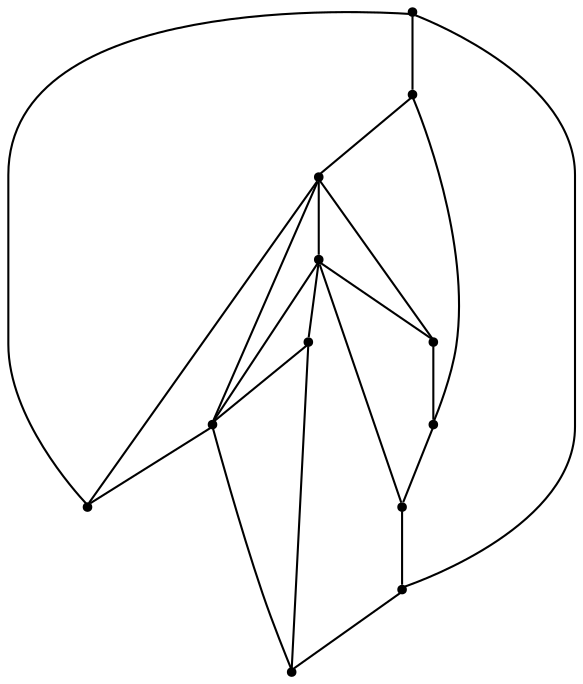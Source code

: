 graph {
  node [shape=point,comment="{\"directed\":false,\"doi\":\"10.1007/978-3-031-49275-4_8\",\"figure\":\"10 (1)\"}"]

  v0 [pos="1513.0400431651099,894.2854554302728"]
  v1 [pos="1416.5996868782677,597.4584866484131"]
  v2 [pos="1337.3568181578237,764.9007784843377"]
  v3 [pos="1317.6047294988302,884.8590967415672"]
  v4 [pos="1260.5455705301474,1077.7373182594592"]
  v5 [pos="1234.2330648172613,865.3687225264829"]
  v6 [pos="1224.6107382743792,795.6584847975914"]
  v7 [pos="1172.2065058348537,848.4255578265281"]
  v8 [pos="1104.4915813588627,597.4584866484131"]
  v9 [pos="1008.047012339348,894.2854554302729"]
  v10 [pos="1300.4311511774868,818.5743250921983"]
  v11 [pos="1280.1070211128826,742.4255846267936"]

  v0 -- v3 [id="-1",pos="1513.0400431651099,894.2854554302728 1448.9142397492415,874.1199712585096 1429.052651834972,877.9413339745851 1414.5670831065543,883.0962566427627 1400.0813872013011,888.2511793109403 1390.9675136463313,894.7354651470871 1378.2321525266307,898.1026213622152 1365.492594571362,901.4781711456095 1349.1316762281976,901.7323309362138 1317.6047294988302,884.8590967415672"]
  v9 -- v8 [id="-2",pos="1008.047012339348,894.2854554302729 1104.4915813588627,597.4584866484131 1104.4915813588627,597.4584866484131 1104.4915813588627,597.4584866484131"]
  v1 -- v2 [id="-3",pos="1416.5996868782677,597.4584866484131 1383.970498516525,645.2863103816471 1384.4914148343062,662.6888480781674 1384.216331339345,677.9869528825068 1383.94964151552,693.2933876674738 1382.8827550433846,706.4911291884883 1378.8988134977756,718.1387312610788 1374.9190687877344,729.7862697460309 1368.0179449918164,739.8752116266546 1337.3568181578237,764.9007784843377"]
  v4 -- v5 [id="-4",pos="1260.5455705301474,1077.7373182594592 1266.3059817009828,1042.0029731191353 1261.0926216876026,1033.1016575605322 1257.1002864708573,1025.1254785527171 1253.1038815953796,1017.1492995449025 1250.3241775041333,1010.110783852637 1252.6953896000882,1000.9219249932801 1255.066601696043,991.741396114551 1262.5845331436308,980.4189176369966 1260.867518688952,967.9837826630717 1259.1464345755405,955.5527808856415 1248.1821380655617,942.0091226118406 1238.5973286891215,928.107084408131 1229.0207858069818,914.2008494202881 1220.8111395516762,899.9404312866697 1234.2330648172613,865.3687225264829"]
  v6 -- v8 [id="-5",pos="1224.6107382743792,795.6584847975914 1188.301815357294,768.6711280175228 1189.3645049938614,744.5426078713739 1185.0930166234223,729.7237630975036 1180.8173314174153,714.9007215395001 1171.21166503997,709.3790889607859 1166.1524433510895,699.5193169288832 1161.089152003476,689.6553481128475 1160.5848958511317,675.4533034312617 1157.5386291128962,661.6262350532019 1154.4922351978248,647.7950334786473 1148.9164212035666,634.3430685793902 1104.4915813588627,597.4584866484131"]
  v7 -- v9 [id="-6",pos="1172.2065058348537,848.4255578265281 1132.6803905127608,840.8692320980259 1124.108163099742,856.3215369254364 1115.4359746941018,865.2519756224175 1106.7637862884617,874.178281122904 1097.9915097133653,876.582847668238 1088.2108480104152,876.3828009578949 1078.4259894718973,876.182754247552 1067.6326186286906,873.3782214568087 1056.5641642905227,877.0287241885575 1045.495709952355,880.6792905079446 1034.1522357076435,890.7890891339568 1008.047012339348,894.2854554302729"]
  v0 -- v4 [id="-7",pos="1513.0400431651099,894.2854554302728 1260.5455705301474,1077.7373182594592 1260.5455705301474,1077.7373182594592 1260.5455705301474,1077.7373182594592"]
  v1 -- v0 [id="-8",pos="1416.5996868782677,597.4584866484131 1513.0400431651099,894.2854554302728 1513.0400431651099,894.2854554302728 1513.0400431651099,894.2854554302728"]
  v10 -- v6 [id="-9",pos="1300.4311511774868,818.5743250921983 1224.6107382743792,795.6584847975914 1224.6107382743792,795.6584847975914 1224.6107382743792,795.6584847975914"]
  v10 -- v3 [id="-10",pos="1300.4311511774868,818.5743250921983 1317.6047294988302,884.8590967415672 1317.6047294988302,884.8590967415672 1317.6047294988302,884.8590967415672"]
  v10 -- v2 [id="-11",pos="1300.4311511774868,818.5743250921983 1337.3568181578237,764.9007784843377 1337.3568181578237,764.9007784843377 1337.3568181578237,764.9007784843377"]
  v8 -- v1 [id="-12",pos="1104.4915813588627,597.4584866484131 1416.5996868782677,597.4584866484131 1416.5996868782677,597.4584866484131 1416.5996868782677,597.4584866484131"]
  v11 -- v10 [id="-13",pos="1280.1070211128826,742.4255846267936 1300.4311511774868,818.5743250921983 1300.4311511774868,818.5743250921983 1300.4311511774868,818.5743250921983"]
  v11 -- v2 [id="-14",pos="1280.1070211128826,742.4255846267936 1337.3568181578237,764.9007784843377 1337.3568181578237,764.9007784843377 1337.3568181578237,764.9007784843377"]
  v4 -- v9 [id="-15",pos="1260.5455705301474,1077.7373182594592 1008.047012339348,894.2854554302729 1008.047012339348,894.2854554302729 1008.047012339348,894.2854554302729"]
  v5 -- v7 [id="-16",pos="1234.2330648172613,865.3687225264829 1172.2065058348537,848.4255578265281 1172.2065058348537,848.4255578265281 1172.2065058348537,848.4255578265281"]
  v5 -- v10 [id="-17",pos="1234.2330648172613,865.3687225264829 1300.4311511774868,818.5743250921983 1300.4311511774868,818.5743250921983 1300.4311511774868,818.5743250921983"]
  v5 -- v6 [id="-18",pos="1234.2330648172613,865.3687225264829 1224.6107382743792,795.6584847975914 1224.6107382743792,795.6584847975914 1224.6107382743792,795.6584847975914"]
  v5 -- v3 [id="-19",pos="1234.2330648172613,865.3687225264829 1317.6047294988302,884.8590967415672 1317.6047294988302,884.8590967415672 1317.6047294988302,884.8590967415672"]
  v6 -- v7 [id="-20",pos="1224.6107382743792,795.6584847975914 1172.2065058348537,848.4255578265281 1172.2065058348537,848.4255578265281 1172.2065058348537,848.4255578265281"]
  v6 -- v11 [id="-21",pos="1224.6107382743792,795.6584847975914 1280.1070211128826,742.4255846267936 1280.1070211128826,742.4255846267936 1280.1070211128826,742.4255846267936"]
}